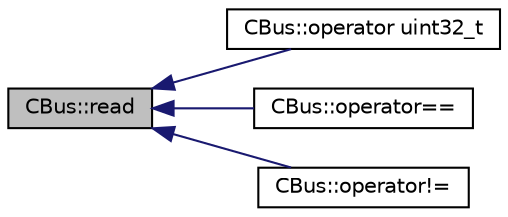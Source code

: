 digraph "CBus::read"
{
  edge [fontname="Helvetica",fontsize="10",labelfontname="Helvetica",labelfontsize="10"];
  node [fontname="Helvetica",fontsize="10",shape=record];
  rankdir="LR";
  Node1 [label="CBus::read",height=0.2,width=0.4,color="black", fillcolor="grey75", style="filled" fontcolor="black"];
  Node1 -> Node2 [dir="back",color="midnightblue",fontsize="10",style="solid",fontname="Helvetica"];
  Node2 [label="CBus::operator uint32_t",height=0.2,width=0.4,color="black", fillcolor="white", style="filled",URL="$de/d89/class_c_bus.html#add3835bd7327b63bdaa480938d5a8adc"];
  Node1 -> Node3 [dir="back",color="midnightblue",fontsize="10",style="solid",fontname="Helvetica"];
  Node3 [label="CBus::operator==",height=0.2,width=0.4,color="black", fillcolor="white", style="filled",URL="$de/d89/class_c_bus.html#a55d1c493025b37e0f34801b8ced31068"];
  Node1 -> Node4 [dir="back",color="midnightblue",fontsize="10",style="solid",fontname="Helvetica"];
  Node4 [label="CBus::operator!=",height=0.2,width=0.4,color="black", fillcolor="white", style="filled",URL="$de/d89/class_c_bus.html#a3ea59ccbb16b92e2763a00b3baa10fd6"];
}
